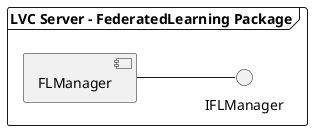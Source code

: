 @startuml

left to right direction

frame "LVC Server - FederatedLearning Package" {
	component FLManager
	
	FLManager --() IFLManager
}

@enduml

@startuml FLManager

skinparam linetype ortho
hide stereotype

' Override the style only for packages with the <<Annotation>> stereotype
skinparam package<<Annotation>> {
    BorderColor red
    FontColor red
}

package "FLManager Package" {

    ' Interface defining the operations FLManager must provide
    interface IFLManager {
        + getLatestModelVersion(modelName: String): String
        + getModel(modelName: String, version: String): Model
        + collectLocalModel(model: Model, modelName: String, baseVersion: String): boolean
        + executeFLProcess(modelName: String): boolean
    }

    ' Concrete FLManager which implements IFLManager and uses FederatedLearningFlow
    class FLManager implements IFLManager {
        - flFlows: Dict<String, FederatedLearningFlow>

        + getLatestModelVersion(modelName: String): String
        + getModel(modelName: String, version: String): Model
        + collectLocalModel(model: Model, modelName: String, baseVersion: String): boolean
        + executeFLProcess(modelName: String): boolean
    }

    class ModelStorage {
        + getModels(name: String, version: String): List<Model>
        + storeModel(name: String, version: String, model: Model): boolean
    }

    package "Strategy - Strategy Pattern" <<Annotation>> {

    interface IAggStrategy {
        + aggregate(localModels: List<Model>): Model
    }

    }

    package "Concrete Strategies - Strategy Pattern" <<Annotation>> {

    class FedAvgAggStrategy {
        + aggregate(localModels: List<Model>): Model
    }

    class FedProxAggStrategy {
        + aggregate(localModels: List<Model>): Model
    }

    class FedOptAggStrategy {
        + aggregate(localModels: List<Model>): Model
    }

    }

    package "Context, Client - Strategy Pattern, Abstract Class - Template Method Pattern" <<Annotation>> {

    ' Abstract class defining the Template Method for the federated learning process
    abstract class FederatedLearningFlow {
        - modelName: String
        - aggStrategy: IAggStrategy
        - modelDB: ModelStorage

        - clientSelection(modelDB: ModelStorage): List<Model>
        - aggregate(localModels: List<Model>): Model
        - convergenceCheck(model: Model): boolean
        + runFLProcess(): boolean
    }

    }

    package "Concrete Classes - Template Method Pattern" <<Annotation>> {

    ' Concrete implementations of FederatedLearningFlow
    class BgRemovalFLFlow {
        - clientSelection(modelDB: ModelStorage): List<Model>
        - convergenceCheck(model: Model): boolean
        + runFLProcess(): boolean
    }

    class SttFLFlow {
        - clientSelection(modelDB: ModelStorage): List<Model>
        - convergenceCheck(model: Model): boolean
        + runFLProcess(): boolean
    }

    class WarnMalContentFLFlow {
        - clientSelection(modelDB: ModelStorage): List<Model>
        - convergenceCheck(model: Model): boolean
        + runFLProcess(): boolean
    }

    }

    ' Inheritance
    FederatedLearningFlow <|-- BgRemovalFLFlow
    FederatedLearningFlow <|-- SttFLFlow
    FederatedLearningFlow <|-- WarnMalContentFLFlow

    ' Realization
    IAggStrategy <|.. FedAvgAggStrategy
    IAggStrategy <|.. FedProxAggStrategy
    IAggStrategy <|.. FedOptAggStrategy

    ' Aggregations
    FederatedLearningFlow "1..*" o--> "1" IAggStrategy
    FederatedLearningFlow "*" o-> "1" ModelStorage

    ' Compositions
    FLManager "1" *--> "*" FederatedLearningFlow
    FLManager "1" *--> "1" ModelStorage

}

@enduml

@startuml executeFLProcess

participant MLOpsController

box FLManager Package

participant FLManager
participant WarnMalContentFLFlow
participant FedAvgAggStrategy
participant ModelStorage

end box

MLOpsController -> FLManager: S1. executeFLProcess("MalContentClassifier")
activate FLManager

FLManager -> FLManager: S2. flow = flFlows.get("MalContentClassifier")

FLManager -> WarnMalContentFLFlow: S3. runFLProcess()
activate WarnMalContentFLFlow

WarnMalContentFLFlow -> WarnMalContentFLFlow: S4. clientSelection(modelDB)
activate WarnMalContentFLFlow

WarnMalContentFLFlow -> ModelStorage: S5. getModels("MalContentClassifier", ">1.0")
activate ModelStorage

WarnMalContentFLFlow <<-- ModelStorage: S6. localModels
deactivate ModelStorage

deactivate WarnMalContentFLFlow

WarnMalContentFLFlow -> WarnMalContentFLFlow: S7. aggregate(localModels)
activate WarnMalContentFLFlow

WarnMalContentFLFlow -> FedAvgAggStrategy: S8. aggregate(localModels)
activate FedAvgAggStrategy

WarnMalContentFLFlow <<-- FedAvgAggStrategy: S9. newGlobalModel
deactivate FedAvgAggStrategy

deactivate WarnMalContentFLFlow

WarnMalContentFLFlow -> WarnMalContentFLFlow: S10. result = convergenceCheck(newGlobalModel)
activate WarnMalContentFLFlow

deactivate WarnMalContentFLFlow

opt result == true

WarnMalContentFLFlow -> ModelStorage: S11. storeModel("MalContentClassifier", "2.0", newGlobalModel)
activate ModelStorage

WarnMalContentFLFlow <<-- ModelStorage: S12. result
deactivate ModelStorage

end opt

FLManager <<-- WarnMalContentFLFlow: S13. result
deactivate WarnMalContentFLFlow

MLOpsController <<-- FLManager: S14. result
deactivate FLManager

@enduml
